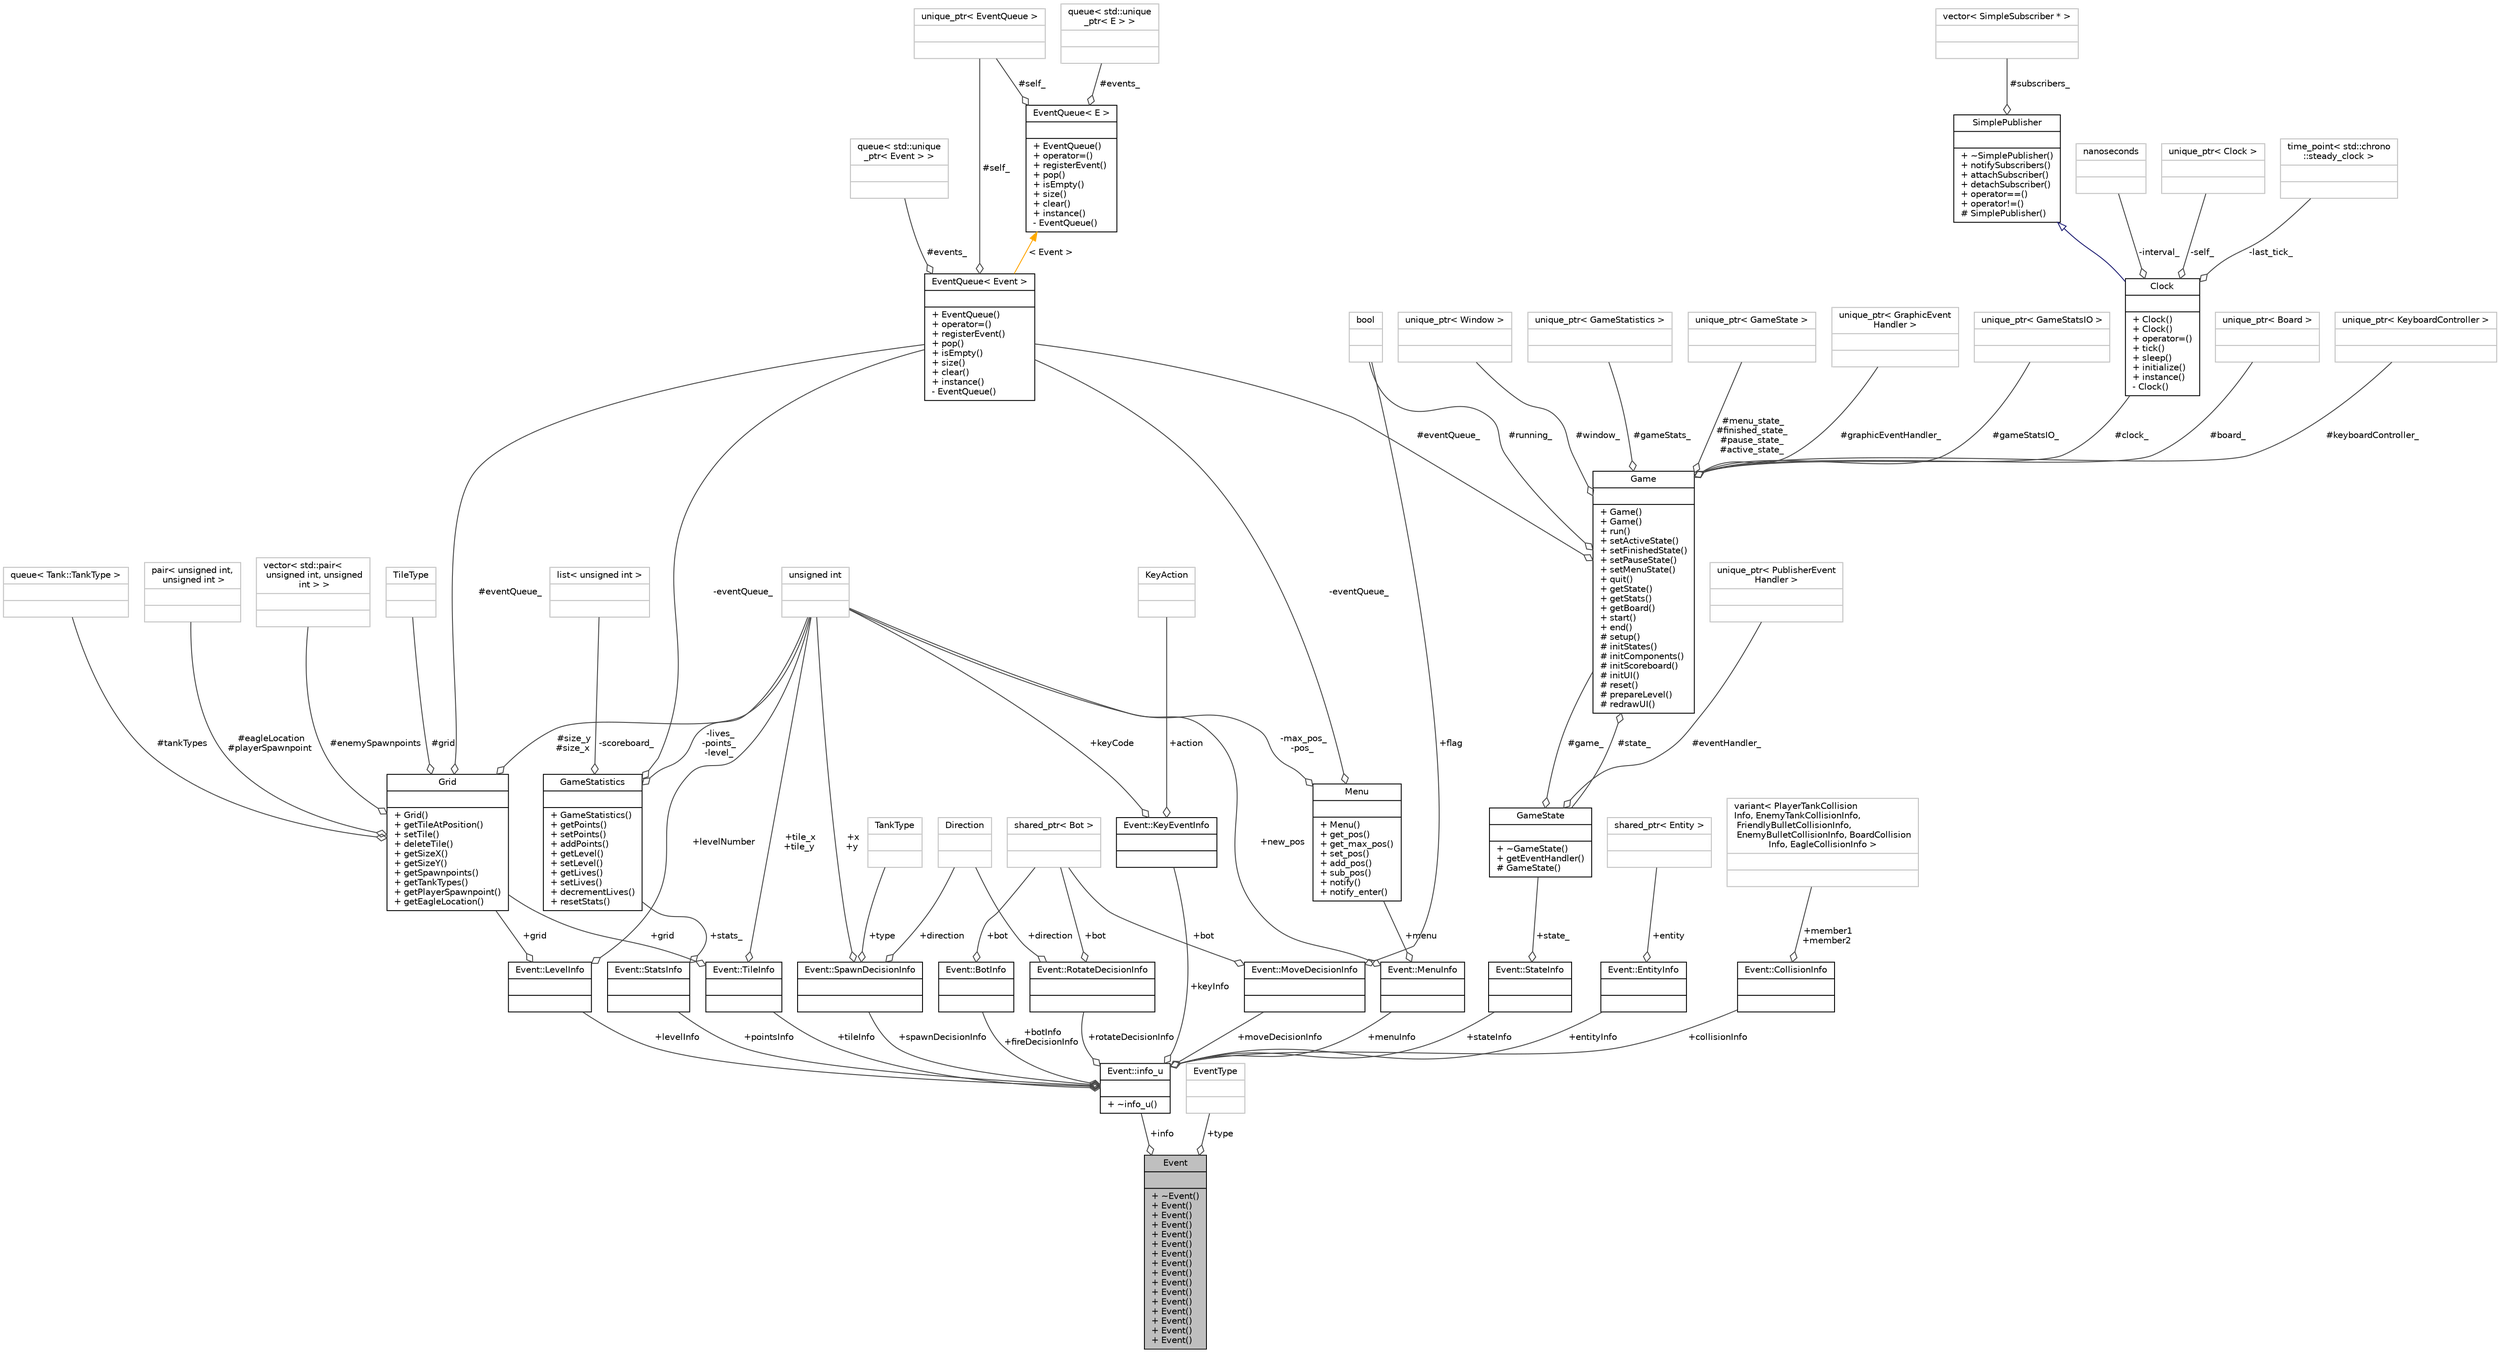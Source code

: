 digraph "Event"
{
 // INTERACTIVE_SVG=YES
 // LATEX_PDF_SIZE
  bgcolor="transparent";
  edge [fontname="Helvetica",fontsize="10",labelfontname="Helvetica",labelfontsize="10"];
  node [fontname="Helvetica",fontsize="10",shape=record];
  Node1 [label="{Event\n||+ ~Event()\l+ Event()\l+ Event()\l+ Event()\l+ Event()\l+ Event()\l+ Event()\l+ Event()\l+ Event()\l+ Event()\l+ Event()\l+ Event()\l+ Event()\l+ Event()\l+ Event()\l+ Event()\l}",height=0.2,width=0.4,color="black", fillcolor="grey75", style="filled", fontcolor="black",tooltip="Represents a single event of type Event::EventType."];
  Node2 -> Node1 [color="grey25",fontsize="10",style="solid",label=" +info" ,arrowhead="odiamond",fontname="Helvetica"];
  Node2 [label="{Event::info_u\n||+ ~info_u()\l}",height=0.2,width=0.4,color="black",URL="$union_event_1_1info__u.html",tooltip=" "];
  Node3 -> Node2 [color="grey25",fontsize="10",style="solid",label=" +menuInfo" ,arrowhead="odiamond",fontname="Helvetica"];
  Node3 [label="{Event::MenuInfo\n||}",height=0.2,width=0.4,color="black",URL="$struct_event_1_1_menu_info.html",tooltip=" "];
  Node4 -> Node3 [color="grey25",fontsize="10",style="solid",label=" +new_pos" ,arrowhead="odiamond",fontname="Helvetica"];
  Node4 [label="{unsigned int\n||}",height=0.2,width=0.4,color="grey75",tooltip=" "];
  Node5 -> Node3 [color="grey25",fontsize="10",style="solid",label=" +menu" ,arrowhead="odiamond",fontname="Helvetica"];
  Node5 [label="{Menu\n||+ Menu()\l+ get_pos()\l+ get_max_pos()\l+ set_pos()\l+ add_pos()\l+ sub_pos()\l+ notify()\l+ notify_enter()\l}",height=0.2,width=0.4,color="black",URL="$class_menu.html",tooltip=" "];
  Node6 -> Node5 [color="grey25",fontsize="10",style="solid",label=" -eventQueue_" ,arrowhead="odiamond",fontname="Helvetica"];
  Node6 [label="{EventQueue\< Event \>\n||+ EventQueue()\l+ operator=()\l+ registerEvent()\l+ pop()\l+ isEmpty()\l+ size()\l+ clear()\l+ instance()\l- EventQueue()\l}",height=0.2,width=0.4,color="black",URL="$class_event_queue.html",tooltip=" "];
  Node7 -> Node6 [color="grey25",fontsize="10",style="solid",label=" #events_" ,arrowhead="odiamond",fontname="Helvetica"];
  Node7 [label="{queue\< std::unique\l_ptr\< Event \> \>\n||}",height=0.2,width=0.4,color="grey75",tooltip=" "];
  Node8 -> Node6 [color="grey25",fontsize="10",style="solid",label=" #self_" ,arrowhead="odiamond",fontname="Helvetica"];
  Node8 [label="{unique_ptr\< EventQueue \>\n||}",height=0.2,width=0.4,color="grey75",tooltip=" "];
  Node9 -> Node6 [dir="back",color="orange",fontsize="10",style="solid",label=" \< Event \>" ,fontname="Helvetica"];
  Node9 [label="{EventQueue\< E \>\n||+ EventQueue()\l+ operator=()\l+ registerEvent()\l+ pop()\l+ isEmpty()\l+ size()\l+ clear()\l+ instance()\l- EventQueue()\l}",height=0.2,width=0.4,color="black",URL="$class_event_queue.html",tooltip="Singleton class wrapper for std::queue<E>."];
  Node10 -> Node9 [color="grey25",fontsize="10",style="solid",label=" #events_" ,arrowhead="odiamond",fontname="Helvetica"];
  Node10 [label="{queue\< std::unique\l_ptr\< E \> \>\n||}",height=0.2,width=0.4,color="grey75",tooltip=" "];
  Node8 -> Node9 [color="grey25",fontsize="10",style="solid",label=" #self_" ,arrowhead="odiamond",fontname="Helvetica"];
  Node4 -> Node5 [color="grey25",fontsize="10",style="solid",label=" -max_pos_\n-pos_" ,arrowhead="odiamond",fontname="Helvetica"];
  Node11 -> Node2 [color="grey25",fontsize="10",style="solid",label=" +moveDecisionInfo" ,arrowhead="odiamond",fontname="Helvetica"];
  Node11 [label="{Event::MoveDecisionInfo\n||}",height=0.2,width=0.4,color="black",URL="$struct_event_1_1_move_decision_info.html",tooltip=" "];
  Node12 -> Node11 [color="grey25",fontsize="10",style="solid",label=" +flag" ,arrowhead="odiamond",fontname="Helvetica"];
  Node12 [label="{bool\n||}",height=0.2,width=0.4,color="grey75",tooltip=" "];
  Node13 -> Node11 [color="grey25",fontsize="10",style="solid",label=" +bot" ,arrowhead="odiamond",fontname="Helvetica"];
  Node13 [label="{shared_ptr\< Bot \>\n||}",height=0.2,width=0.4,color="grey75",tooltip=" "];
  Node14 -> Node2 [color="grey25",fontsize="10",style="solid",label=" +spawnDecisionInfo" ,arrowhead="odiamond",fontname="Helvetica"];
  Node14 [label="{Event::SpawnDecisionInfo\n||}",height=0.2,width=0.4,color="black",URL="$struct_event_1_1_spawn_decision_info.html",tooltip=" "];
  Node15 -> Node14 [color="grey25",fontsize="10",style="solid",label=" +direction" ,arrowhead="odiamond",fontname="Helvetica"];
  Node15 [label="{Direction\n||}",height=0.2,width=0.4,color="grey75",tooltip=" "];
  Node4 -> Node14 [color="grey25",fontsize="10",style="solid",label=" +x\n+y" ,arrowhead="odiamond",fontname="Helvetica"];
  Node16 -> Node14 [color="grey25",fontsize="10",style="solid",label=" +type" ,arrowhead="odiamond",fontname="Helvetica"];
  Node16 [label="{TankType\n||}",height=0.2,width=0.4,color="grey75",tooltip=" "];
  Node17 -> Node2 [color="grey25",fontsize="10",style="solid",label=" +levelInfo" ,arrowhead="odiamond",fontname="Helvetica"];
  Node17 [label="{Event::LevelInfo\n||}",height=0.2,width=0.4,color="black",URL="$struct_event_1_1_level_info.html",tooltip=" "];
  Node18 -> Node17 [color="grey25",fontsize="10",style="solid",label=" +grid" ,arrowhead="odiamond",fontname="Helvetica"];
  Node18 [label="{Grid\n||+ Grid()\l+ getTileAtPosition()\l+ setTile()\l+ deleteTile()\l+ getSizeX()\l+ getSizeY()\l+ getSpawnpoints()\l+ getTankTypes()\l+ getPlayerSpawnpoint()\l+ getEagleLocation()\l}",height=0.2,width=0.4,color="black",URL="$class_grid.html",tooltip="Represents a grid of tiles."];
  Node19 -> Node18 [color="grey25",fontsize="10",style="solid",label=" #enemySpawnpoints" ,arrowhead="odiamond",fontname="Helvetica"];
  Node19 [label="{vector\< std::pair\<\l unsigned int, unsigned\l int \> \>\n||}",height=0.2,width=0.4,color="grey75",tooltip=" "];
  Node6 -> Node18 [color="grey25",fontsize="10",style="solid",label=" #eventQueue_" ,arrowhead="odiamond",fontname="Helvetica"];
  Node20 -> Node18 [color="grey25",fontsize="10",style="solid",label=" #grid" ,arrowhead="odiamond",fontname="Helvetica"];
  Node20 [label="{TileType\n||}",height=0.2,width=0.4,color="grey75",tooltip=" "];
  Node4 -> Node18 [color="grey25",fontsize="10",style="solid",label=" #size_y\n#size_x" ,arrowhead="odiamond",fontname="Helvetica"];
  Node21 -> Node18 [color="grey25",fontsize="10",style="solid",label=" #tankTypes" ,arrowhead="odiamond",fontname="Helvetica"];
  Node21 [label="{queue\< Tank::TankType \>\n||}",height=0.2,width=0.4,color="grey75",tooltip=" "];
  Node22 -> Node18 [color="grey25",fontsize="10",style="solid",label=" #eagleLocation\n#playerSpawnpoint" ,arrowhead="odiamond",fontname="Helvetica"];
  Node22 [label="{pair\< unsigned int,\l unsigned int \>\n||}",height=0.2,width=0.4,color="grey75",tooltip=" "];
  Node4 -> Node17 [color="grey25",fontsize="10",style="solid",label=" +levelNumber" ,arrowhead="odiamond",fontname="Helvetica"];
  Node23 -> Node2 [color="grey25",fontsize="10",style="solid",label=" +keyInfo" ,arrowhead="odiamond",fontname="Helvetica"];
  Node23 [label="{Event::KeyEventInfo\n||}",height=0.2,width=0.4,color="black",URL="$struct_event_1_1_key_event_info.html",tooltip=" "];
  Node24 -> Node23 [color="grey25",fontsize="10",style="solid",label=" +action" ,arrowhead="odiamond",fontname="Helvetica"];
  Node24 [label="{KeyAction\n||}",height=0.2,width=0.4,color="grey75",tooltip=" "];
  Node4 -> Node23 [color="grey25",fontsize="10",style="solid",label=" +keyCode" ,arrowhead="odiamond",fontname="Helvetica"];
  Node25 -> Node2 [color="grey25",fontsize="10",style="solid",label=" +rotateDecisionInfo" ,arrowhead="odiamond",fontname="Helvetica"];
  Node25 [label="{Event::RotateDecisionInfo\n||}",height=0.2,width=0.4,color="black",URL="$struct_event_1_1_rotate_decision_info.html",tooltip=" "];
  Node15 -> Node25 [color="grey25",fontsize="10",style="solid",label=" +direction" ,arrowhead="odiamond",fontname="Helvetica"];
  Node13 -> Node25 [color="grey25",fontsize="10",style="solid",label=" +bot" ,arrowhead="odiamond",fontname="Helvetica"];
  Node26 -> Node2 [color="grey25",fontsize="10",style="solid",label=" +pointsInfo" ,arrowhead="odiamond",fontname="Helvetica"];
  Node26 [label="{Event::StatsInfo\n||}",height=0.2,width=0.4,color="black",URL="$struct_event_1_1_stats_info.html",tooltip=" "];
  Node27 -> Node26 [color="grey25",fontsize="10",style="solid",label=" +stats_" ,arrowhead="odiamond",fontname="Helvetica"];
  Node27 [label="{GameStatistics\n||+ GameStatistics()\l+ getPoints()\l+ setPoints()\l+ addPoints()\l+ getLevel()\l+ setLevel()\l+ getLives()\l+ setLives()\l+ decrementLives()\l+ resetStats()\l}",height=0.2,width=0.4,color="black",URL="$class_game_statistics.html",tooltip=" "];
  Node6 -> Node27 [color="grey25",fontsize="10",style="solid",label=" -eventQueue_" ,arrowhead="odiamond",fontname="Helvetica"];
  Node4 -> Node27 [color="grey25",fontsize="10",style="solid",label=" -lives_\n-points_\n-level_" ,arrowhead="odiamond",fontname="Helvetica"];
  Node28 -> Node27 [color="grey25",fontsize="10",style="solid",label=" -scoreboard_" ,arrowhead="odiamond",fontname="Helvetica"];
  Node28 [label="{list\< unsigned int \>\n||}",height=0.2,width=0.4,color="grey75",tooltip=" "];
  Node29 -> Node2 [color="grey25",fontsize="10",style="solid",label=" +stateInfo" ,arrowhead="odiamond",fontname="Helvetica"];
  Node29 [label="{Event::StateInfo\n||}",height=0.2,width=0.4,color="black",URL="$struct_event_1_1_state_info.html",tooltip=" "];
  Node30 -> Node29 [color="grey25",fontsize="10",style="solid",label=" +state_" ,arrowhead="odiamond",fontname="Helvetica"];
  Node30 [label="{GameState\n||+ ~GameState()\l+ getEventHandler()\l# GameState()\l}",height=0.2,width=0.4,color="black",URL="$class_game_state.html",tooltip=" "];
  Node31 -> Node30 [color="grey25",fontsize="10",style="solid",label=" #game_" ,arrowhead="odiamond",fontname="Helvetica"];
  Node31 [label="{Game\n||+ Game()\l+ Game()\l+ run()\l+ setActiveState()\l+ setFinishedState()\l+ setPauseState()\l+ setMenuState()\l+ quit()\l+ getState()\l+ getStats()\l+ getBoard()\l+ start()\l+ end()\l# setup()\l# initStates()\l# initComponents()\l# initScoreboard()\l# initUI()\l# reset()\l# prepareLevel()\l# redrawUI()\l}",height=0.2,width=0.4,color="black",URL="$class_game.html",tooltip=" "];
  Node32 -> Node31 [color="grey25",fontsize="10",style="solid",label=" #keyboardController_" ,arrowhead="odiamond",fontname="Helvetica"];
  Node32 [label="{unique_ptr\< KeyboardController \>\n||}",height=0.2,width=0.4,color="grey75",tooltip=" "];
  Node33 -> Node31 [color="grey25",fontsize="10",style="solid",label=" #window_" ,arrowhead="odiamond",fontname="Helvetica"];
  Node33 [label="{unique_ptr\< Window \>\n||}",height=0.2,width=0.4,color="grey75",tooltip=" "];
  Node34 -> Node31 [color="grey25",fontsize="10",style="solid",label=" #gameStats_" ,arrowhead="odiamond",fontname="Helvetica"];
  Node34 [label="{unique_ptr\< GameStatistics \>\n||}",height=0.2,width=0.4,color="grey75",tooltip=" "];
  Node35 -> Node31 [color="grey25",fontsize="10",style="solid",label=" #menu_state_\n#finished_state_\n#pause_state_\n#active_state_" ,arrowhead="odiamond",fontname="Helvetica"];
  Node35 [label="{unique_ptr\< GameState \>\n||}",height=0.2,width=0.4,color="grey75",tooltip=" "];
  Node36 -> Node31 [color="grey25",fontsize="10",style="solid",label=" #graphicEventHandler_" ,arrowhead="odiamond",fontname="Helvetica"];
  Node36 [label="{unique_ptr\< GraphicEvent\lHandler \>\n||}",height=0.2,width=0.4,color="grey75",tooltip=" "];
  Node6 -> Node31 [color="grey25",fontsize="10",style="solid",label=" #eventQueue_" ,arrowhead="odiamond",fontname="Helvetica"];
  Node37 -> Node31 [color="grey25",fontsize="10",style="solid",label=" #gameStatsIO_" ,arrowhead="odiamond",fontname="Helvetica"];
  Node37 [label="{unique_ptr\< GameStatsIO \>\n||}",height=0.2,width=0.4,color="grey75",tooltip=" "];
  Node38 -> Node31 [color="grey25",fontsize="10",style="solid",label=" #clock_" ,arrowhead="odiamond",fontname="Helvetica"];
  Node38 [label="{Clock\n||+ Clock()\l+ Clock()\l+ operator=()\l+ tick()\l+ sleep()\l+ initialize()\l+ instance()\l- Clock()\l}",height=0.2,width=0.4,color="black",URL="$class_clock.html",tooltip="Represents an externally controlled clock running at a given frequency."];
  Node39 -> Node38 [dir="back",color="midnightblue",fontsize="10",style="solid",arrowtail="onormal",fontname="Helvetica"];
  Node39 [label="{SimplePublisher\n||+ ~SimplePublisher()\l+ notifySubscribers()\l+ attachSubscriber()\l+ detachSubscriber()\l+ operator==()\l+ operator!=()\l# SimplePublisher()\l}",height=0.2,width=0.4,color="black",URL="$class_simple_publisher.html",tooltip=" "];
  Node40 -> Node39 [color="grey25",fontsize="10",style="solid",label=" #subscribers_" ,arrowhead="odiamond",fontname="Helvetica"];
  Node40 [label="{vector\< SimpleSubscriber * \>\n||}",height=0.2,width=0.4,color="grey75",tooltip=" "];
  Node41 -> Node38 [color="grey25",fontsize="10",style="solid",label=" -interval_" ,arrowhead="odiamond",fontname="Helvetica"];
  Node41 [label="{nanoseconds\n||}",height=0.2,width=0.4,color="grey75",tooltip=" "];
  Node42 -> Node38 [color="grey25",fontsize="10",style="solid",label=" -self_" ,arrowhead="odiamond",fontname="Helvetica"];
  Node42 [label="{unique_ptr\< Clock \>\n||}",height=0.2,width=0.4,color="grey75",tooltip=" "];
  Node43 -> Node38 [color="grey25",fontsize="10",style="solid",label=" -last_tick_" ,arrowhead="odiamond",fontname="Helvetica"];
  Node43 [label="{time_point\< std::chrono\l::steady_clock \>\n||}",height=0.2,width=0.4,color="grey75",tooltip=" "];
  Node12 -> Node31 [color="grey25",fontsize="10",style="solid",label=" #running_" ,arrowhead="odiamond",fontname="Helvetica"];
  Node44 -> Node31 [color="grey25",fontsize="10",style="solid",label=" #board_" ,arrowhead="odiamond",fontname="Helvetica"];
  Node44 [label="{unique_ptr\< Board \>\n||}",height=0.2,width=0.4,color="grey75",tooltip=" "];
  Node30 -> Node31 [color="grey25",fontsize="10",style="solid",label=" #state_" ,arrowhead="odiamond",fontname="Helvetica"];
  Node45 -> Node30 [color="grey25",fontsize="10",style="solid",label=" #eventHandler_" ,arrowhead="odiamond",fontname="Helvetica"];
  Node45 [label="{unique_ptr\< PublisherEvent\lHandler \>\n||}",height=0.2,width=0.4,color="grey75",tooltip=" "];
  Node46 -> Node2 [color="grey25",fontsize="10",style="solid",label=" +entityInfo" ,arrowhead="odiamond",fontname="Helvetica"];
  Node46 [label="{Event::EntityInfo\n||}",height=0.2,width=0.4,color="black",URL="$struct_event_1_1_entity_info.html",tooltip=" "];
  Node47 -> Node46 [color="grey25",fontsize="10",style="solid",label=" +entity" ,arrowhead="odiamond",fontname="Helvetica"];
  Node47 [label="{shared_ptr\< Entity \>\n||}",height=0.2,width=0.4,color="grey75",tooltip=" "];
  Node48 -> Node2 [color="grey25",fontsize="10",style="solid",label=" +botInfo\n+fireDecisionInfo" ,arrowhead="odiamond",fontname="Helvetica"];
  Node48 [label="{Event::BotInfo\n||}",height=0.2,width=0.4,color="black",URL="$struct_event_1_1_bot_info.html",tooltip=" "];
  Node13 -> Node48 [color="grey25",fontsize="10",style="solid",label=" +bot" ,arrowhead="odiamond",fontname="Helvetica"];
  Node49 -> Node2 [color="grey25",fontsize="10",style="solid",label=" +collisionInfo" ,arrowhead="odiamond",fontname="Helvetica"];
  Node49 [label="{Event::CollisionInfo\n||}",height=0.2,width=0.4,color="black",URL="$struct_event_1_1_collision_info.html",tooltip=" "];
  Node50 -> Node49 [color="grey25",fontsize="10",style="solid",label=" +member1\n+member2" ,arrowhead="odiamond",fontname="Helvetica"];
  Node50 [label="{variant\< PlayerTankCollision\lInfo, EnemyTankCollisionInfo,\l FriendlyBulletCollisionInfo,\l EnemyBulletCollisionInfo, BoardCollision\lInfo, EagleCollisionInfo \>\n||}",height=0.2,width=0.4,color="grey75",tooltip=" "];
  Node51 -> Node2 [color="grey25",fontsize="10",style="solid",label=" +tileInfo" ,arrowhead="odiamond",fontname="Helvetica"];
  Node51 [label="{Event::TileInfo\n||}",height=0.2,width=0.4,color="black",URL="$struct_event_1_1_tile_info.html",tooltip=" "];
  Node18 -> Node51 [color="grey25",fontsize="10",style="solid",label=" +grid" ,arrowhead="odiamond",fontname="Helvetica"];
  Node4 -> Node51 [color="grey25",fontsize="10",style="solid",label=" +tile_x\n+tile_y" ,arrowhead="odiamond",fontname="Helvetica"];
  Node52 -> Node1 [color="grey25",fontsize="10",style="solid",label=" +type" ,arrowhead="odiamond",fontname="Helvetica"];
  Node52 [label="{EventType\n||}",height=0.2,width=0.4,color="grey75",tooltip=" "];
}
